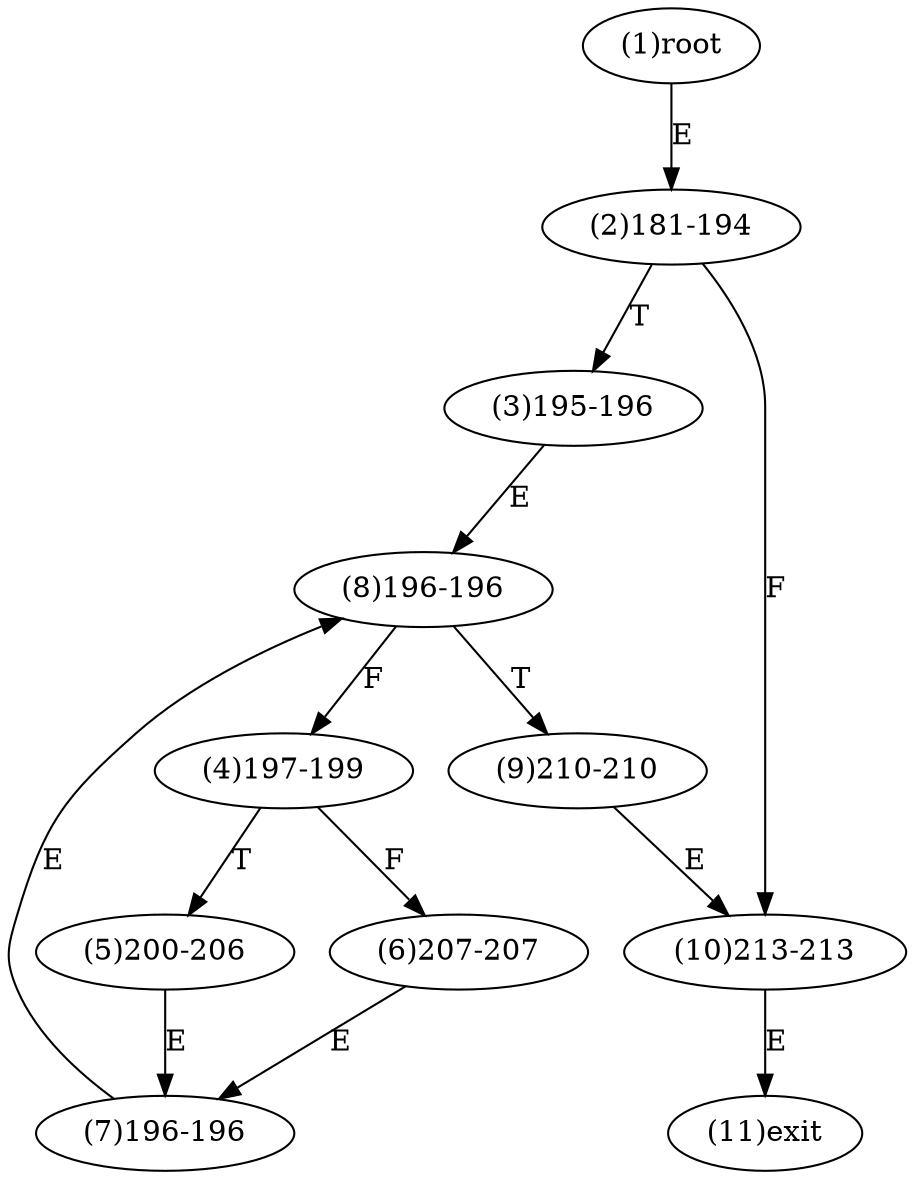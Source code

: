 digraph "" { 
1[ label="(1)root"];
2[ label="(2)181-194"];
3[ label="(3)195-196"];
4[ label="(4)197-199"];
5[ label="(5)200-206"];
6[ label="(6)207-207"];
7[ label="(7)196-196"];
8[ label="(8)196-196"];
9[ label="(9)210-210"];
10[ label="(10)213-213"];
11[ label="(11)exit"];
1->2[ label="E"];
2->10[ label="F"];
2->3[ label="T"];
3->8[ label="E"];
4->6[ label="F"];
4->5[ label="T"];
5->7[ label="E"];
6->7[ label="E"];
7->8[ label="E"];
8->4[ label="F"];
8->9[ label="T"];
9->10[ label="E"];
10->11[ label="E"];
}
